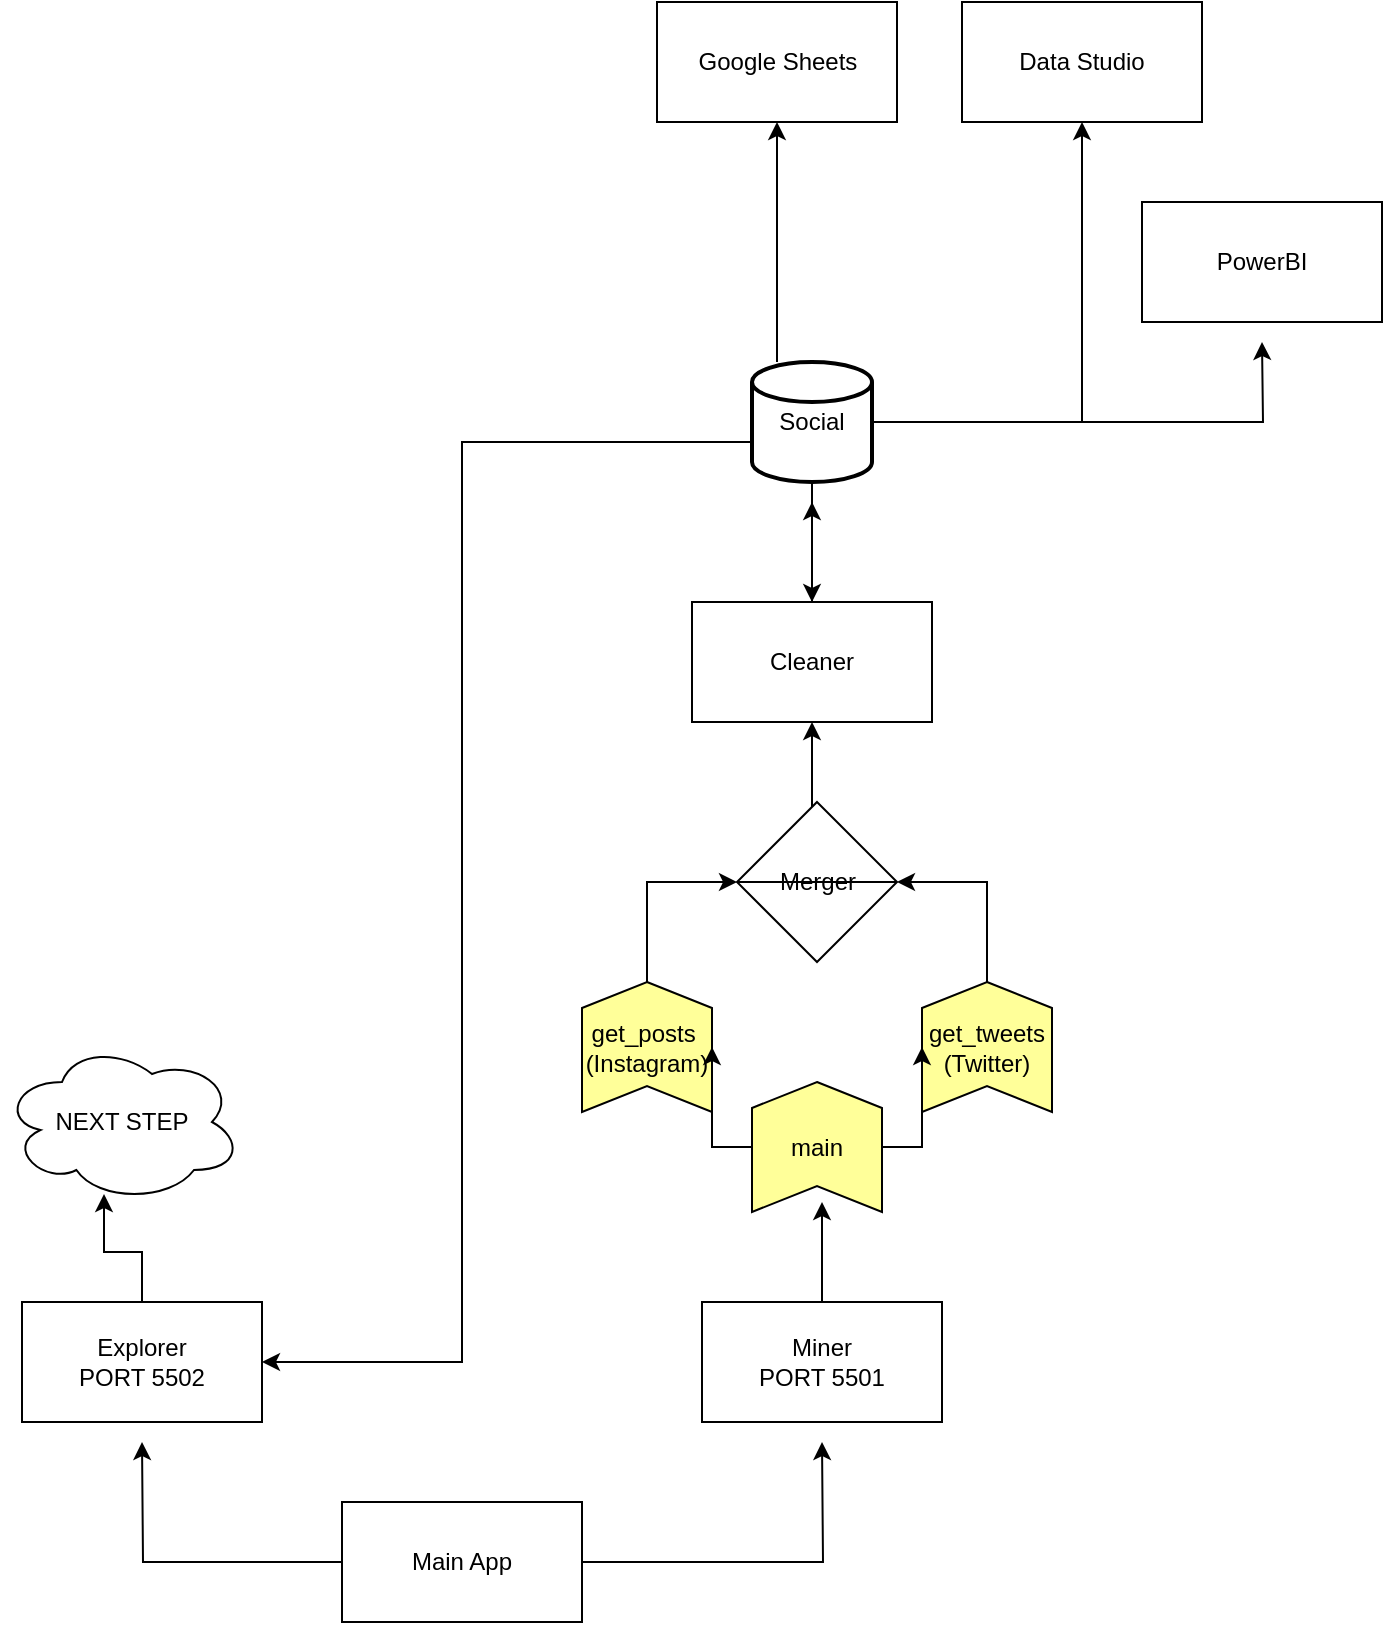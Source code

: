 <mxfile version="13.6.5">
    <diagram id="R2lEEEUBdFMjLlhIrx00" name="Page-1">
        <mxGraphModel dx="1567" dy="815" grid="1" gridSize="10" guides="1" tooltips="1" connect="1" arrows="1" fold="1" page="1" pageScale="1" pageWidth="850" pageHeight="1100" math="0" shadow="0" extFonts="Permanent Marker^https://fonts.googleapis.com/css?family=Permanent+Marker">
            <root>
                <mxCell id="0"/>
                <mxCell id="1" parent="0"/>
                <mxCell id="S-BTsB1v4fZNN3GdIcwO-3" style="edgeStyle=orthogonalEdgeStyle;rounded=0;orthogonalLoop=1;jettySize=auto;html=1;" parent="1" source="S-BTsB1v4fZNN3GdIcwO-1" edge="1">
                    <mxGeometry relative="1" as="geometry">
                        <mxPoint x="540" y="810" as="targetPoint"/>
                    </mxGeometry>
                </mxCell>
                <mxCell id="S-BTsB1v4fZNN3GdIcwO-5" style="edgeStyle=orthogonalEdgeStyle;rounded=0;orthogonalLoop=1;jettySize=auto;html=1;" parent="1" source="S-BTsB1v4fZNN3GdIcwO-1" edge="1">
                    <mxGeometry relative="1" as="geometry">
                        <mxPoint x="200" y="810" as="targetPoint"/>
                    </mxGeometry>
                </mxCell>
                <mxCell id="S-BTsB1v4fZNN3GdIcwO-1" value="Main App" style="rounded=0;whiteSpace=wrap;html=1;" parent="1" vertex="1">
                    <mxGeometry x="300" y="840" width="120" height="60" as="geometry"/>
                </mxCell>
                <mxCell id="12" style="edgeStyle=orthogonalEdgeStyle;rounded=0;orthogonalLoop=1;jettySize=auto;html=1;" parent="1" source="S-BTsB1v4fZNN3GdIcwO-2" edge="1">
                    <mxGeometry relative="1" as="geometry">
                        <mxPoint x="540" y="690" as="targetPoint"/>
                    </mxGeometry>
                </mxCell>
                <mxCell id="S-BTsB1v4fZNN3GdIcwO-2" value="Miner&lt;br&gt;PORT 5501" style="rounded=0;whiteSpace=wrap;html=1;" parent="1" vertex="1">
                    <mxGeometry x="480" y="740" width="120" height="60" as="geometry"/>
                </mxCell>
                <mxCell id="38" style="edgeStyle=orthogonalEdgeStyle;rounded=0;orthogonalLoop=1;jettySize=auto;html=1;entryX=0.425;entryY=0.95;entryDx=0;entryDy=0;entryPerimeter=0;" edge="1" parent="1" source="S-BTsB1v4fZNN3GdIcwO-4" target="37">
                    <mxGeometry relative="1" as="geometry"/>
                </mxCell>
                <mxCell id="S-BTsB1v4fZNN3GdIcwO-4" value="Explorer&lt;br&gt;PORT 5502" style="rounded=0;whiteSpace=wrap;html=1;" parent="1" vertex="1">
                    <mxGeometry x="140" y="740" width="120" height="60" as="geometry"/>
                </mxCell>
                <mxCell id="26" style="edgeStyle=orthogonalEdgeStyle;rounded=0;orthogonalLoop=1;jettySize=auto;html=1;entryX=1;entryY=0.5;entryDx=0;entryDy=0;" parent="1" source="2" target="24" edge="1">
                    <mxGeometry relative="1" as="geometry">
                        <Array as="points">
                            <mxPoint x="622" y="530"/>
                        </Array>
                    </mxGeometry>
                </mxCell>
                <mxCell id="2" value="&lt;font color=&quot;#000000&quot;&gt;get_tweets&lt;br&gt;(Twitter)&lt;br&gt;&lt;/font&gt;" style="html=1;outlineConnect=0;whiteSpace=wrap;fillColor=#ffff99;shape=mxgraph.archimate3.function;" parent="1" vertex="1">
                    <mxGeometry x="590" y="580" width="65" height="65" as="geometry"/>
                </mxCell>
                <mxCell id="25" style="edgeStyle=orthogonalEdgeStyle;rounded=0;orthogonalLoop=1;jettySize=auto;html=1;entryX=0;entryY=0.5;entryDx=0;entryDy=0;" parent="1" source="4" target="24" edge="1">
                    <mxGeometry relative="1" as="geometry">
                        <Array as="points">
                            <mxPoint x="452" y="530"/>
                        </Array>
                    </mxGeometry>
                </mxCell>
                <mxCell id="4" value="&lt;font color=&quot;#000000&quot;&gt;get_posts&amp;nbsp;&lt;br&gt;(Instagram)&lt;br&gt;&lt;/font&gt;" style="html=1;outlineConnect=0;whiteSpace=wrap;fillColor=#ffff99;shape=mxgraph.archimate3.function;" parent="1" vertex="1">
                    <mxGeometry x="420" y="580" width="65" height="65" as="geometry"/>
                </mxCell>
                <mxCell id="16" style="edgeStyle=orthogonalEdgeStyle;rounded=0;orthogonalLoop=1;jettySize=auto;html=1;entryX=1;entryY=0.5;entryDx=0;entryDy=0;" parent="1" source="7" target="S-BTsB1v4fZNN3GdIcwO-4" edge="1">
                    <mxGeometry relative="1" as="geometry">
                        <Array as="points">
                            <mxPoint x="360" y="310"/>
                            <mxPoint x="360" y="770"/>
                        </Array>
                    </mxGeometry>
                </mxCell>
                <mxCell id="32" style="edgeStyle=orthogonalEdgeStyle;rounded=0;orthogonalLoop=1;jettySize=auto;html=1;entryX=0.5;entryY=1;entryDx=0;entryDy=0;" edge="1" parent="1" source="7" target="31">
                    <mxGeometry relative="1" as="geometry">
                        <Array as="points">
                            <mxPoint x="518" y="210"/>
                        </Array>
                    </mxGeometry>
                </mxCell>
                <mxCell id="33" style="edgeStyle=orthogonalEdgeStyle;rounded=0;orthogonalLoop=1;jettySize=auto;html=1;entryX=0.5;entryY=1;entryDx=0;entryDy=0;" edge="1" parent="1" source="7" target="30">
                    <mxGeometry relative="1" as="geometry"/>
                </mxCell>
                <mxCell id="34" style="edgeStyle=orthogonalEdgeStyle;rounded=0;orthogonalLoop=1;jettySize=auto;html=1;" edge="1" parent="1" source="7">
                    <mxGeometry relative="1" as="geometry">
                        <mxPoint x="760" y="260" as="targetPoint"/>
                    </mxGeometry>
                </mxCell>
                <mxCell id="39" value="" style="edgeStyle=orthogonalEdgeStyle;rounded=0;orthogonalLoop=1;jettySize=auto;html=1;" edge="1" parent="1" source="7" target="23">
                    <mxGeometry relative="1" as="geometry"/>
                </mxCell>
                <mxCell id="7" value="Social" style="strokeWidth=2;html=1;shape=mxgraph.flowchart.database;whiteSpace=wrap;" parent="1" vertex="1">
                    <mxGeometry x="505" y="270" width="60" height="60" as="geometry"/>
                </mxCell>
                <mxCell id="14" style="edgeStyle=orthogonalEdgeStyle;rounded=0;orthogonalLoop=1;jettySize=auto;html=1;" parent="1" source="13" target="4" edge="1">
                    <mxGeometry relative="1" as="geometry"/>
                </mxCell>
                <mxCell id="15" style="edgeStyle=orthogonalEdgeStyle;rounded=0;orthogonalLoop=1;jettySize=auto;html=1;" parent="1" source="13" target="2" edge="1">
                    <mxGeometry relative="1" as="geometry"/>
                </mxCell>
                <mxCell id="13" value="&lt;font color=&quot;#000000&quot;&gt;main&lt;br&gt;&lt;/font&gt;" style="html=1;outlineConnect=0;whiteSpace=wrap;fillColor=#ffff99;shape=mxgraph.archimate3.function;" parent="1" vertex="1">
                    <mxGeometry x="505" y="630" width="65" height="65" as="geometry"/>
                </mxCell>
                <mxCell id="28" style="edgeStyle=orthogonalEdgeStyle;rounded=0;orthogonalLoop=1;jettySize=auto;html=1;" parent="1" source="23" edge="1">
                    <mxGeometry relative="1" as="geometry">
                        <mxPoint x="535" y="340" as="targetPoint"/>
                    </mxGeometry>
                </mxCell>
                <mxCell id="23" value="Cleaner" style="rounded=0;whiteSpace=wrap;html=1;" parent="1" vertex="1">
                    <mxGeometry x="475" y="390" width="120" height="60" as="geometry"/>
                </mxCell>
                <mxCell id="27" style="edgeStyle=orthogonalEdgeStyle;rounded=0;orthogonalLoop=1;jettySize=auto;html=1;entryX=0.5;entryY=1;entryDx=0;entryDy=0;" parent="1" source="24" target="23" edge="1">
                    <mxGeometry relative="1" as="geometry">
                        <Array as="points">
                            <mxPoint x="535" y="470"/>
                            <mxPoint x="535" y="470"/>
                        </Array>
                    </mxGeometry>
                </mxCell>
                <mxCell id="24" value="Merger" style="shape=sortShape;perimeter=rhombusPerimeter;whiteSpace=wrap;html=1;" parent="1" vertex="1">
                    <mxGeometry x="497.5" y="490" width="80" height="80" as="geometry"/>
                </mxCell>
                <mxCell id="29" value="PowerBI" style="rounded=0;whiteSpace=wrap;html=1;" vertex="1" parent="1">
                    <mxGeometry x="700" y="190" width="120" height="60" as="geometry"/>
                </mxCell>
                <mxCell id="30" value="Data Studio" style="rounded=0;whiteSpace=wrap;html=1;" vertex="1" parent="1">
                    <mxGeometry x="610" y="90" width="120" height="60" as="geometry"/>
                </mxCell>
                <mxCell id="31" value="Google Sheets" style="rounded=0;whiteSpace=wrap;html=1;" vertex="1" parent="1">
                    <mxGeometry x="457.5" y="90" width="120" height="60" as="geometry"/>
                </mxCell>
                <mxCell id="37" value="NEXT STEP" style="ellipse;shape=cloud;whiteSpace=wrap;html=1;" vertex="1" parent="1">
                    <mxGeometry x="130" y="610" width="120" height="80" as="geometry"/>
                </mxCell>
            </root>
        </mxGraphModel>
    </diagram>
</mxfile>